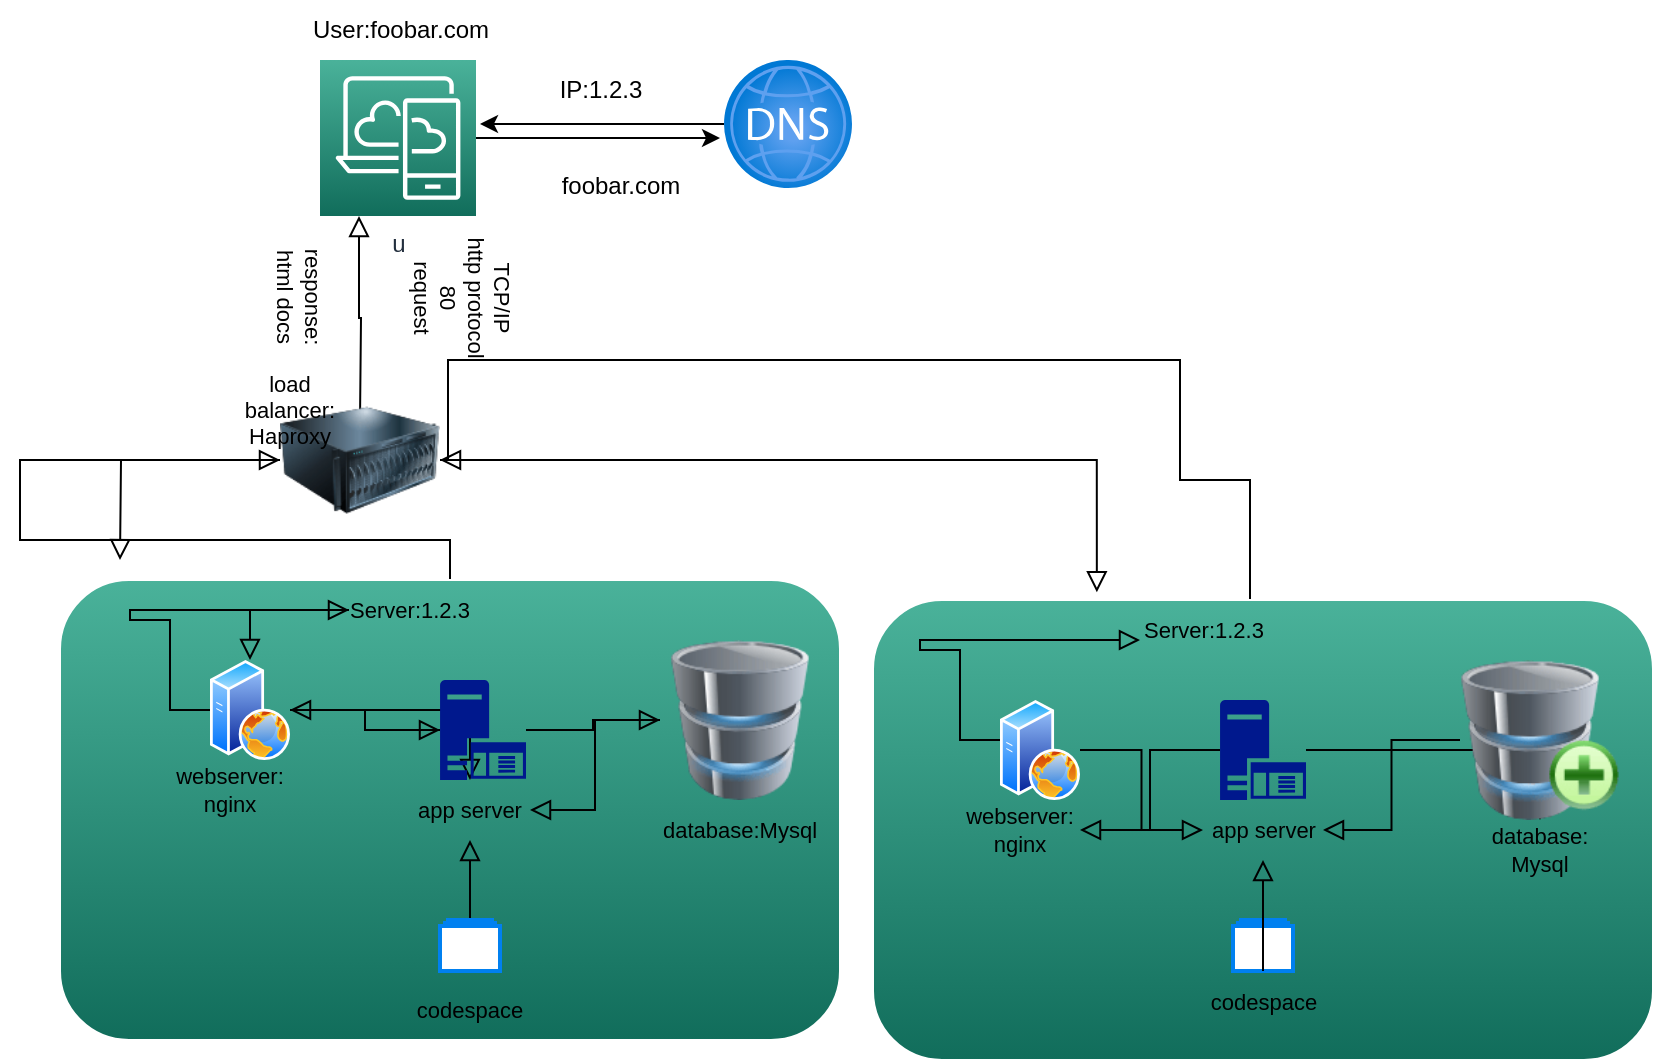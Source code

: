 <mxfile version="21.1.1" type="github">
  <diagram id="C5RBs43oDa-KdzZeNtuy" name="Page-1">
    <mxGraphModel dx="880" dy="395" grid="1" gridSize="10" guides="1" tooltips="1" connect="1" arrows="1" fold="1" page="1" pageScale="1" pageWidth="827" pageHeight="1169" math="0" shadow="0">
      <root>
        <mxCell id="WIyWlLk6GJQsqaUBKTNV-0" />
        <mxCell id="WIyWlLk6GJQsqaUBKTNV-1" parent="WIyWlLk6GJQsqaUBKTNV-0" />
        <mxCell id="SjaqRtaskE_e7vW0ZwbB-1" style="edgeStyle=orthogonalEdgeStyle;rounded=0;orthogonalLoop=1;jettySize=auto;html=1;" edge="1" parent="WIyWlLk6GJQsqaUBKTNV-1" source="SjaqRtaskE_e7vW0ZwbB-0">
          <mxGeometry relative="1" as="geometry">
            <mxPoint x="380" y="79" as="targetPoint" />
          </mxGeometry>
        </mxCell>
        <mxCell id="SjaqRtaskE_e7vW0ZwbB-0" value="u" style="sketch=0;points=[[0,0,0],[0.25,0,0],[0.5,0,0],[0.75,0,0],[1,0,0],[0,1,0],[0.25,1,0],[0.5,1,0],[0.75,1,0],[1,1,0],[0,0.25,0],[0,0.5,0],[0,0.75,0],[1,0.25,0],[1,0.5,0],[1,0.75,0]];outlineConnect=0;fontColor=#232F3E;gradientColor=#4AB29A;gradientDirection=north;fillColor=#116D5B;strokeColor=#ffffff;dashed=0;verticalLabelPosition=bottom;verticalAlign=top;align=center;html=1;fontSize=12;fontStyle=0;aspect=fixed;shape=mxgraph.aws4.resourceIcon;resIcon=mxgraph.aws4.desktop_and_app_streaming;" vertex="1" parent="WIyWlLk6GJQsqaUBKTNV-1">
          <mxGeometry x="180" y="40" width="78" height="78" as="geometry" />
        </mxCell>
        <mxCell id="SjaqRtaskE_e7vW0ZwbB-3" style="edgeStyle=orthogonalEdgeStyle;rounded=0;orthogonalLoop=1;jettySize=auto;html=1;" edge="1" parent="WIyWlLk6GJQsqaUBKTNV-1" source="SjaqRtaskE_e7vW0ZwbB-2">
          <mxGeometry relative="1" as="geometry">
            <mxPoint x="260" y="72" as="targetPoint" />
          </mxGeometry>
        </mxCell>
        <mxCell id="SjaqRtaskE_e7vW0ZwbB-2" value="" style="image;aspect=fixed;html=1;points=[];align=center;fontSize=12;image=img/lib/azure2/networking/DNS_Zones.svg;" vertex="1" parent="WIyWlLk6GJQsqaUBKTNV-1">
          <mxGeometry x="382" y="40" width="64" height="64" as="geometry" />
        </mxCell>
        <mxCell id="SjaqRtaskE_e7vW0ZwbB-4" value="foobar.com" style="text;html=1;align=center;verticalAlign=middle;resizable=0;points=[];autosize=1;strokeColor=none;fillColor=none;" vertex="1" parent="WIyWlLk6GJQsqaUBKTNV-1">
          <mxGeometry x="290" y="88" width="80" height="30" as="geometry" />
        </mxCell>
        <mxCell id="SjaqRtaskE_e7vW0ZwbB-5" value="IP:1.2.3" style="text;html=1;align=center;verticalAlign=middle;resizable=0;points=[];autosize=1;strokeColor=none;fillColor=none;" vertex="1" parent="WIyWlLk6GJQsqaUBKTNV-1">
          <mxGeometry x="290" y="40" width="60" height="30" as="geometry" />
        </mxCell>
        <mxCell id="SjaqRtaskE_e7vW0ZwbB-6" value="User:foobar.com" style="text;html=1;align=center;verticalAlign=middle;resizable=0;points=[];autosize=1;strokeColor=none;fillColor=none;" vertex="1" parent="WIyWlLk6GJQsqaUBKTNV-1">
          <mxGeometry x="165" y="10" width="110" height="30" as="geometry" />
        </mxCell>
        <mxCell id="SjaqRtaskE_e7vW0ZwbB-32" style="edgeStyle=orthogonalEdgeStyle;shape=connector;rounded=0;orthogonalLoop=1;jettySize=auto;html=1;shadow=0;labelBackgroundColor=none;strokeColor=default;strokeWidth=1;fontFamily=Helvetica;fontSize=11;fontColor=default;endArrow=block;endFill=0;endSize=8;entryX=0.25;entryY=1;entryDx=0;entryDy=0;entryPerimeter=0;" edge="1" parent="WIyWlLk6GJQsqaUBKTNV-1" target="SjaqRtaskE_e7vW0ZwbB-0">
          <mxGeometry relative="1" as="geometry">
            <mxPoint x="200" y="130" as="targetPoint" />
            <mxPoint x="200" y="220" as="sourcePoint" />
          </mxGeometry>
        </mxCell>
        <mxCell id="SjaqRtaskE_e7vW0ZwbB-49" style="edgeStyle=orthogonalEdgeStyle;shape=connector;rounded=0;orthogonalLoop=1;jettySize=auto;html=1;entryX=0;entryY=0.5;entryDx=0;entryDy=0;shadow=0;labelBackgroundColor=none;strokeColor=default;strokeWidth=1;fontFamily=Helvetica;fontSize=11;fontColor=default;endArrow=block;endFill=0;endSize=8;" edge="1" parent="WIyWlLk6GJQsqaUBKTNV-1" source="SjaqRtaskE_e7vW0ZwbB-12" target="SjaqRtaskE_e7vW0ZwbB-44">
          <mxGeometry relative="1" as="geometry" />
        </mxCell>
        <mxCell id="SjaqRtaskE_e7vW0ZwbB-12" value="" style="rounded=1;whiteSpace=wrap;html=1;verticalAlign=top;fillColor=#116D5B;strokeColor=#ffffff;fontColor=#232F3E;sketch=0;gradientColor=#4AB29A;gradientDirection=north;dashed=0;fontStyle=0;movable=0;resizable=0;rotatable=0;deletable=0;editable=0;locked=1;connectable=0;" vertex="1" parent="WIyWlLk6GJQsqaUBKTNV-1">
          <mxGeometry x="50" y="300" width="390" height="230" as="geometry" />
        </mxCell>
        <mxCell id="SjaqRtaskE_e7vW0ZwbB-15" value="codespace" style="text;html=1;strokeColor=none;fillColor=none;align=center;verticalAlign=middle;whiteSpace=wrap;rounded=0;fontSize=11;fontFamily=Helvetica;fontColor=default;" vertex="1" parent="WIyWlLk6GJQsqaUBKTNV-1">
          <mxGeometry x="225" y="500" width="60" height="30" as="geometry" />
        </mxCell>
        <mxCell id="SjaqRtaskE_e7vW0ZwbB-35" value="" style="edgeStyle=orthogonalEdgeStyle;shape=connector;rounded=0;orthogonalLoop=1;jettySize=auto;html=1;shadow=0;labelBackgroundColor=none;strokeColor=default;strokeWidth=1;fontFamily=Helvetica;fontSize=11;fontColor=default;endArrow=block;endFill=0;endSize=8;" edge="1" parent="WIyWlLk6GJQsqaUBKTNV-1" source="SjaqRtaskE_e7vW0ZwbB-16" target="SjaqRtaskE_e7vW0ZwbB-17">
          <mxGeometry relative="1" as="geometry" />
        </mxCell>
        <mxCell id="SjaqRtaskE_e7vW0ZwbB-16" value="Server:1.2.3" style="text;html=1;strokeColor=none;fillColor=none;align=center;verticalAlign=middle;whiteSpace=wrap;rounded=0;fontSize=11;fontFamily=Helvetica;fontColor=default;movable=1;resizable=1;rotatable=1;deletable=1;editable=1;locked=0;connectable=1;" vertex="1" parent="WIyWlLk6GJQsqaUBKTNV-1">
          <mxGeometry x="194.5" y="300" width="60" height="30" as="geometry" />
        </mxCell>
        <mxCell id="SjaqRtaskE_e7vW0ZwbB-21" value="" style="edgeStyle=orthogonalEdgeStyle;shape=connector;rounded=0;orthogonalLoop=1;jettySize=auto;html=1;shadow=0;labelBackgroundColor=none;strokeColor=default;strokeWidth=1;fontFamily=Helvetica;fontSize=11;fontColor=default;endArrow=block;endFill=0;endSize=8;" edge="1" parent="WIyWlLk6GJQsqaUBKTNV-1" source="SjaqRtaskE_e7vW0ZwbB-17" target="SjaqRtaskE_e7vW0ZwbB-19">
          <mxGeometry relative="1" as="geometry" />
        </mxCell>
        <mxCell id="SjaqRtaskE_e7vW0ZwbB-36" value="" style="edgeStyle=orthogonalEdgeStyle;shape=connector;rounded=0;orthogonalLoop=1;jettySize=auto;html=1;shadow=0;labelBackgroundColor=none;strokeColor=default;strokeWidth=1;fontFamily=Helvetica;fontSize=11;fontColor=default;endArrow=block;endFill=0;endSize=8;movable=0;resizable=0;rotatable=0;deletable=0;editable=0;locked=1;connectable=0;" edge="1" parent="WIyWlLk6GJQsqaUBKTNV-1" source="SjaqRtaskE_e7vW0ZwbB-17" target="SjaqRtaskE_e7vW0ZwbB-23">
          <mxGeometry relative="1" as="geometry" />
        </mxCell>
        <mxCell id="SjaqRtaskE_e7vW0ZwbB-38" value="" style="edgeStyle=orthogonalEdgeStyle;shape=connector;rounded=0;orthogonalLoop=1;jettySize=auto;html=1;shadow=0;labelBackgroundColor=none;strokeColor=default;strokeWidth=1;fontFamily=Helvetica;fontSize=11;fontColor=default;endArrow=block;endFill=0;endSize=8;movable=1;resizable=1;rotatable=1;deletable=1;editable=1;locked=0;connectable=1;" edge="1" parent="WIyWlLk6GJQsqaUBKTNV-1" source="SjaqRtaskE_e7vW0ZwbB-17" target="SjaqRtaskE_e7vW0ZwbB-16">
          <mxGeometry relative="1" as="geometry">
            <mxPoint x="85" y="365" as="targetPoint" />
            <Array as="points">
              <mxPoint x="105" y="365" />
              <mxPoint x="105" y="320" />
              <mxPoint x="85" y="320" />
              <mxPoint x="85" y="315" />
            </Array>
          </mxGeometry>
        </mxCell>
        <mxCell id="SjaqRtaskE_e7vW0ZwbB-17" value="" style="image;aspect=fixed;perimeter=ellipsePerimeter;html=1;align=center;shadow=0;dashed=0;spacingTop=3;image=img/lib/active_directory/web_server.svg;fontFamily=Helvetica;fontSize=11;fontColor=default;movable=1;resizable=1;rotatable=1;deletable=1;editable=1;locked=0;connectable=1;" vertex="1" parent="WIyWlLk6GJQsqaUBKTNV-1">
          <mxGeometry x="125" y="340" width="40" height="50" as="geometry" />
        </mxCell>
        <mxCell id="SjaqRtaskE_e7vW0ZwbB-18" value="webserver:&lt;br&gt;nginx" style="text;html=1;strokeColor=none;fillColor=none;align=center;verticalAlign=middle;whiteSpace=wrap;rounded=0;fontSize=11;fontFamily=Helvetica;fontColor=default;movable=0;resizable=0;rotatable=0;deletable=0;editable=0;locked=1;connectable=0;" vertex="1" parent="WIyWlLk6GJQsqaUBKTNV-1">
          <mxGeometry x="105" y="390" width="60" height="30" as="geometry" />
        </mxCell>
        <mxCell id="SjaqRtaskE_e7vW0ZwbB-20" style="edgeStyle=orthogonalEdgeStyle;shape=connector;rounded=0;orthogonalLoop=1;jettySize=auto;html=1;shadow=0;labelBackgroundColor=none;strokeColor=default;strokeWidth=1;fontFamily=Helvetica;fontSize=11;fontColor=default;endArrow=block;endFill=0;endSize=8;movable=0;resizable=0;rotatable=0;deletable=0;editable=0;locked=1;connectable=0;" edge="1" parent="WIyWlLk6GJQsqaUBKTNV-1" source="SjaqRtaskE_e7vW0ZwbB-19" target="SjaqRtaskE_e7vW0ZwbB-17">
          <mxGeometry relative="1" as="geometry" />
        </mxCell>
        <mxCell id="SjaqRtaskE_e7vW0ZwbB-31" style="edgeStyle=orthogonalEdgeStyle;shape=connector;rounded=0;orthogonalLoop=1;jettySize=auto;html=1;shadow=0;labelBackgroundColor=none;strokeColor=default;strokeWidth=1;fontFamily=Helvetica;fontSize=11;fontColor=default;endArrow=block;endFill=0;endSize=8;movable=0;resizable=0;rotatable=0;deletable=0;editable=0;locked=1;connectable=0;" edge="1" parent="WIyWlLk6GJQsqaUBKTNV-1" source="SjaqRtaskE_e7vW0ZwbB-19" target="SjaqRtaskE_e7vW0ZwbB-22">
          <mxGeometry relative="1" as="geometry" />
        </mxCell>
        <mxCell id="SjaqRtaskE_e7vW0ZwbB-19" value="" style="sketch=0;aspect=fixed;pointerEvents=1;shadow=0;dashed=0;html=1;strokeColor=none;labelPosition=center;verticalLabelPosition=bottom;verticalAlign=top;align=center;fillColor=#00188D;shape=mxgraph.mscae.enterprise.application_server;fontFamily=Helvetica;fontSize=11;fontColor=default;movable=1;resizable=1;rotatable=1;deletable=1;editable=1;locked=0;connectable=1;" vertex="1" parent="WIyWlLk6GJQsqaUBKTNV-1">
          <mxGeometry x="240" y="350" width="43" height="50" as="geometry" />
        </mxCell>
        <mxCell id="SjaqRtaskE_e7vW0ZwbB-28" value="" style="edgeStyle=orthogonalEdgeStyle;shape=connector;rounded=0;orthogonalLoop=1;jettySize=auto;html=1;shadow=0;labelBackgroundColor=none;strokeColor=default;strokeWidth=1;fontFamily=Helvetica;fontSize=11;fontColor=default;endArrow=block;endFill=0;endSize=8;movable=0;resizable=0;rotatable=0;deletable=0;editable=0;locked=1;connectable=0;" edge="1" parent="WIyWlLk6GJQsqaUBKTNV-1" source="SjaqRtaskE_e7vW0ZwbB-22" target="SjaqRtaskE_e7vW0ZwbB-23">
          <mxGeometry relative="1" as="geometry" />
        </mxCell>
        <mxCell id="SjaqRtaskE_e7vW0ZwbB-22" value="" style="image;html=1;image=img/lib/clip_art/computers/Database_128x128.png;fontFamily=Helvetica;fontSize=11;fontColor=default;movable=0;resizable=0;rotatable=0;deletable=0;editable=0;locked=1;connectable=0;" vertex="1" parent="WIyWlLk6GJQsqaUBKTNV-1">
          <mxGeometry x="350" y="330" width="80" height="80" as="geometry" />
        </mxCell>
        <mxCell id="SjaqRtaskE_e7vW0ZwbB-23" value="app server" style="text;html=1;strokeColor=none;fillColor=none;align=center;verticalAlign=middle;whiteSpace=wrap;rounded=0;fontSize=11;fontFamily=Helvetica;fontColor=default;movable=0;resizable=0;rotatable=0;deletable=0;editable=0;locked=1;connectable=0;" vertex="1" parent="WIyWlLk6GJQsqaUBKTNV-1">
          <mxGeometry x="225" y="400" width="60" height="30" as="geometry" />
        </mxCell>
        <mxCell id="SjaqRtaskE_e7vW0ZwbB-24" value="database:Mysql" style="text;html=1;strokeColor=none;fillColor=none;align=center;verticalAlign=middle;whiteSpace=wrap;rounded=0;fontSize=11;fontFamily=Helvetica;fontColor=default;" vertex="1" parent="WIyWlLk6GJQsqaUBKTNV-1">
          <mxGeometry x="360" y="410" width="60" height="30" as="geometry" />
        </mxCell>
        <mxCell id="SjaqRtaskE_e7vW0ZwbB-27" value="" style="edgeStyle=orthogonalEdgeStyle;shape=connector;rounded=0;orthogonalLoop=1;jettySize=auto;html=1;shadow=0;labelBackgroundColor=none;strokeColor=default;strokeWidth=1;fontFamily=Helvetica;fontSize=11;fontColor=default;endArrow=block;endFill=0;endSize=8;" edge="1" parent="WIyWlLk6GJQsqaUBKTNV-1" source="SjaqRtaskE_e7vW0ZwbB-25" target="SjaqRtaskE_e7vW0ZwbB-23">
          <mxGeometry relative="1" as="geometry" />
        </mxCell>
        <mxCell id="SjaqRtaskE_e7vW0ZwbB-25" value="" style="html=1;verticalLabelPosition=bottom;align=center;labelBackgroundColor=#ffffff;verticalAlign=top;strokeWidth=2;strokeColor=#0080F0;shadow=0;dashed=0;shape=mxgraph.ios7.icons.folders;fontFamily=Helvetica;fontSize=11;fontColor=default;movable=0;resizable=0;rotatable=0;deletable=0;editable=0;locked=1;connectable=0;" vertex="1" parent="WIyWlLk6GJQsqaUBKTNV-1">
          <mxGeometry x="240" y="470" width="30" height="25.5" as="geometry" />
        </mxCell>
        <mxCell id="SjaqRtaskE_e7vW0ZwbB-33" value="TCP/IP&lt;br&gt;http protocol&lt;br&gt;80&lt;br&gt;request" style="text;html=1;strokeColor=none;fillColor=none;align=center;verticalAlign=middle;whiteSpace=wrap;rounded=0;fontSize=11;fontFamily=Helvetica;fontColor=default;rotation=90;" vertex="1" parent="WIyWlLk6GJQsqaUBKTNV-1">
          <mxGeometry x="216.5" y="133.5" width="70" height="50" as="geometry" />
        </mxCell>
        <mxCell id="SjaqRtaskE_e7vW0ZwbB-34" value="response:&lt;br&gt;html docs" style="text;html=1;strokeColor=none;fillColor=none;align=center;verticalAlign=middle;whiteSpace=wrap;rounded=0;fontSize=11;fontFamily=Helvetica;fontColor=default;rotation=90;" vertex="1" parent="WIyWlLk6GJQsqaUBKTNV-1">
          <mxGeometry x="140" y="143.5" width="60" height="30" as="geometry" />
        </mxCell>
        <mxCell id="SjaqRtaskE_e7vW0ZwbB-48" style="edgeStyle=orthogonalEdgeStyle;shape=connector;rounded=0;orthogonalLoop=1;jettySize=auto;html=1;shadow=0;labelBackgroundColor=none;strokeColor=default;strokeWidth=1;fontFamily=Helvetica;fontSize=11;fontColor=default;endArrow=block;endFill=0;endSize=8;" edge="1" parent="WIyWlLk6GJQsqaUBKTNV-1" source="SjaqRtaskE_e7vW0ZwbB-42" target="SjaqRtaskE_e7vW0ZwbB-44">
          <mxGeometry relative="1" as="geometry">
            <mxPoint x="280" y="220" as="targetPoint" />
            <Array as="points">
              <mxPoint x="645" y="250" />
              <mxPoint x="610" y="250" />
              <mxPoint x="610" y="190" />
              <mxPoint x="244" y="190" />
              <mxPoint x="244" y="240" />
            </Array>
          </mxGeometry>
        </mxCell>
        <mxCell id="SjaqRtaskE_e7vW0ZwbB-42" value="" style="rounded=1;whiteSpace=wrap;html=1;verticalAlign=top;fillColor=#116D5B;strokeColor=#ffffff;fontColor=#232F3E;sketch=0;gradientColor=#4AB29A;gradientDirection=north;dashed=0;fontStyle=0;movable=1;resizable=1;rotatable=1;deletable=1;editable=1;locked=0;connectable=1;" vertex="1" parent="WIyWlLk6GJQsqaUBKTNV-1">
          <mxGeometry x="456.5" y="310" width="390" height="230" as="geometry" />
        </mxCell>
        <mxCell id="SjaqRtaskE_e7vW0ZwbB-45" style="edgeStyle=orthogonalEdgeStyle;shape=connector;rounded=0;orthogonalLoop=1;jettySize=auto;html=1;entryX=0.287;entryY=-0.017;entryDx=0;entryDy=0;entryPerimeter=0;shadow=0;labelBackgroundColor=none;strokeColor=default;strokeWidth=1;fontFamily=Helvetica;fontSize=11;fontColor=default;endArrow=block;endFill=0;endSize=8;" edge="1" parent="WIyWlLk6GJQsqaUBKTNV-1" source="SjaqRtaskE_e7vW0ZwbB-44" target="SjaqRtaskE_e7vW0ZwbB-42">
          <mxGeometry relative="1" as="geometry" />
        </mxCell>
        <mxCell id="SjaqRtaskE_e7vW0ZwbB-46" style="edgeStyle=orthogonalEdgeStyle;shape=connector;rounded=0;orthogonalLoop=1;jettySize=auto;html=1;shadow=0;labelBackgroundColor=none;strokeColor=default;strokeWidth=1;fontFamily=Helvetica;fontSize=11;fontColor=default;endArrow=block;endFill=0;endSize=8;" edge="1" parent="WIyWlLk6GJQsqaUBKTNV-1" source="SjaqRtaskE_e7vW0ZwbB-44">
          <mxGeometry relative="1" as="geometry">
            <mxPoint x="80" y="290" as="targetPoint" />
          </mxGeometry>
        </mxCell>
        <mxCell id="SjaqRtaskE_e7vW0ZwbB-44" value="" style="image;html=1;image=img/lib/clip_art/computers/Server_128x128.png;fontFamily=Helvetica;fontSize=11;fontColor=default;" vertex="1" parent="WIyWlLk6GJQsqaUBKTNV-1">
          <mxGeometry x="160" y="200" width="80" height="80" as="geometry" />
        </mxCell>
        <mxCell id="SjaqRtaskE_e7vW0ZwbB-50" value="load balancer:&lt;br&gt;Haproxy" style="text;html=1;strokeColor=none;fillColor=none;align=center;verticalAlign=middle;whiteSpace=wrap;rounded=0;fontSize=11;fontFamily=Helvetica;fontColor=default;" vertex="1" parent="WIyWlLk6GJQsqaUBKTNV-1">
          <mxGeometry x="134.5" y="200" width="60" height="30" as="geometry" />
        </mxCell>
        <mxCell id="SjaqRtaskE_e7vW0ZwbB-64" value="" style="edgeStyle=orthogonalEdgeStyle;shape=connector;rounded=0;orthogonalLoop=1;jettySize=auto;html=1;shadow=0;labelBackgroundColor=none;strokeColor=default;strokeWidth=1;fontFamily=Helvetica;fontSize=11;fontColor=default;endArrow=block;endFill=0;endSize=8;" edge="1" parent="WIyWlLk6GJQsqaUBKTNV-1" source="SjaqRtaskE_e7vW0ZwbB-51" target="SjaqRtaskE_e7vW0ZwbB-57">
          <mxGeometry relative="1" as="geometry" />
        </mxCell>
        <mxCell id="SjaqRtaskE_e7vW0ZwbB-51" value="" style="image;aspect=fixed;perimeter=ellipsePerimeter;html=1;align=center;shadow=0;dashed=0;spacingTop=3;image=img/lib/active_directory/web_server.svg;fontFamily=Helvetica;fontSize=11;fontColor=default;movable=1;resizable=1;rotatable=1;deletable=1;editable=1;locked=0;connectable=1;" vertex="1" parent="WIyWlLk6GJQsqaUBKTNV-1">
          <mxGeometry x="520" y="360" width="40" height="50" as="geometry" />
        </mxCell>
        <mxCell id="SjaqRtaskE_e7vW0ZwbB-63" value="" style="edgeStyle=orthogonalEdgeStyle;shape=connector;rounded=0;orthogonalLoop=1;jettySize=auto;html=1;shadow=0;labelBackgroundColor=none;strokeColor=default;strokeWidth=1;fontFamily=Helvetica;fontSize=11;fontColor=default;endArrow=block;endFill=0;endSize=8;" edge="1" parent="WIyWlLk6GJQsqaUBKTNV-1" source="SjaqRtaskE_e7vW0ZwbB-52" target="SjaqRtaskE_e7vW0ZwbB-59">
          <mxGeometry relative="1" as="geometry" />
        </mxCell>
        <mxCell id="SjaqRtaskE_e7vW0ZwbB-65" value="" style="edgeStyle=orthogonalEdgeStyle;shape=connector;rounded=0;orthogonalLoop=1;jettySize=auto;html=1;shadow=0;labelBackgroundColor=none;strokeColor=default;strokeWidth=1;fontFamily=Helvetica;fontSize=11;fontColor=default;endArrow=block;endFill=0;endSize=8;" edge="1" parent="WIyWlLk6GJQsqaUBKTNV-1" source="SjaqRtaskE_e7vW0ZwbB-52" target="SjaqRtaskE_e7vW0ZwbB-58">
          <mxGeometry relative="1" as="geometry" />
        </mxCell>
        <mxCell id="SjaqRtaskE_e7vW0ZwbB-52" value="" style="sketch=0;aspect=fixed;pointerEvents=1;shadow=0;dashed=0;html=1;strokeColor=none;labelPosition=center;verticalLabelPosition=bottom;verticalAlign=top;align=center;fillColor=#00188D;shape=mxgraph.mscae.enterprise.application_server;fontFamily=Helvetica;fontSize=11;fontColor=default;movable=1;resizable=1;rotatable=1;deletable=1;editable=1;locked=0;connectable=1;" vertex="1" parent="WIyWlLk6GJQsqaUBKTNV-1">
          <mxGeometry x="630" y="360" width="43" height="50" as="geometry" />
        </mxCell>
        <mxCell id="SjaqRtaskE_e7vW0ZwbB-53" value="Server:1.2.3" style="text;html=1;strokeColor=none;fillColor=none;align=center;verticalAlign=middle;whiteSpace=wrap;rounded=0;fontSize=11;fontFamily=Helvetica;fontColor=default;movable=1;resizable=1;rotatable=1;deletable=1;editable=1;locked=0;connectable=1;" vertex="1" parent="WIyWlLk6GJQsqaUBKTNV-1">
          <mxGeometry x="591.5" y="310" width="60" height="30" as="geometry" />
        </mxCell>
        <mxCell id="SjaqRtaskE_e7vW0ZwbB-54" value="" style="edgeStyle=orthogonalEdgeStyle;shape=connector;rounded=0;orthogonalLoop=1;jettySize=auto;html=1;shadow=0;labelBackgroundColor=none;strokeColor=default;strokeWidth=1;fontFamily=Helvetica;fontSize=11;fontColor=default;endArrow=block;endFill=0;endSize=8;movable=1;resizable=1;rotatable=1;deletable=1;editable=1;locked=0;connectable=1;" edge="1" parent="WIyWlLk6GJQsqaUBKTNV-1">
          <mxGeometry relative="1" as="geometry">
            <mxPoint x="520" y="380" as="sourcePoint" />
            <mxPoint x="590" y="330" as="targetPoint" />
            <Array as="points">
              <mxPoint x="500" y="380" />
              <mxPoint x="500" y="335" />
              <mxPoint x="480" y="335" />
              <mxPoint x="480" y="330" />
            </Array>
          </mxGeometry>
        </mxCell>
        <mxCell id="SjaqRtaskE_e7vW0ZwbB-62" value="" style="edgeStyle=orthogonalEdgeStyle;shape=connector;rounded=0;orthogonalLoop=1;jettySize=auto;html=1;shadow=0;labelBackgroundColor=none;strokeColor=default;strokeWidth=1;fontFamily=Helvetica;fontSize=11;fontColor=default;endArrow=block;endFill=0;endSize=8;" edge="1" parent="WIyWlLk6GJQsqaUBKTNV-1" source="SjaqRtaskE_e7vW0ZwbB-55" target="SjaqRtaskE_e7vW0ZwbB-57">
          <mxGeometry relative="1" as="geometry" />
        </mxCell>
        <mxCell id="SjaqRtaskE_e7vW0ZwbB-55" value="" style="image;html=1;image=img/lib/clip_art/computers/Database_Add_128x128.png;fontFamily=Helvetica;fontSize=11;fontColor=default;" vertex="1" parent="WIyWlLk6GJQsqaUBKTNV-1">
          <mxGeometry x="750" y="340" width="80" height="80" as="geometry" />
        </mxCell>
        <mxCell id="SjaqRtaskE_e7vW0ZwbB-56" value="" style="html=1;verticalLabelPosition=bottom;align=center;labelBackgroundColor=#ffffff;verticalAlign=top;strokeWidth=2;strokeColor=#0080F0;shadow=0;dashed=0;shape=mxgraph.ios7.icons.folders;fontFamily=Helvetica;fontSize=11;fontColor=default;" vertex="1" parent="WIyWlLk6GJQsqaUBKTNV-1">
          <mxGeometry x="636.5" y="470" width="30" height="25.5" as="geometry" />
        </mxCell>
        <mxCell id="SjaqRtaskE_e7vW0ZwbB-57" value="app server" style="text;html=1;strokeColor=none;fillColor=none;align=center;verticalAlign=middle;whiteSpace=wrap;rounded=0;fontSize=11;fontFamily=Helvetica;fontColor=default;" vertex="1" parent="WIyWlLk6GJQsqaUBKTNV-1">
          <mxGeometry x="621.5" y="410" width="60" height="30" as="geometry" />
        </mxCell>
        <mxCell id="SjaqRtaskE_e7vW0ZwbB-58" value="webserver:&lt;br&gt;nginx" style="text;html=1;strokeColor=none;fillColor=none;align=center;verticalAlign=middle;whiteSpace=wrap;rounded=0;fontSize=11;fontFamily=Helvetica;fontColor=default;" vertex="1" parent="WIyWlLk6GJQsqaUBKTNV-1">
          <mxGeometry x="500" y="410" width="60" height="30" as="geometry" />
        </mxCell>
        <mxCell id="SjaqRtaskE_e7vW0ZwbB-59" value="database:&lt;br&gt;Mysql" style="text;html=1;strokeColor=none;fillColor=none;align=center;verticalAlign=middle;whiteSpace=wrap;rounded=0;fontSize=11;fontFamily=Helvetica;fontColor=default;" vertex="1" parent="WIyWlLk6GJQsqaUBKTNV-1">
          <mxGeometry x="760" y="420" width="60" height="30" as="geometry" />
        </mxCell>
        <mxCell id="SjaqRtaskE_e7vW0ZwbB-61" value="" style="edgeStyle=orthogonalEdgeStyle;shape=connector;rounded=0;orthogonalLoop=1;jettySize=auto;html=1;shadow=0;labelBackgroundColor=none;strokeColor=default;strokeWidth=1;fontFamily=Helvetica;fontSize=11;fontColor=default;endArrow=block;endFill=0;endSize=8;" edge="1" parent="WIyWlLk6GJQsqaUBKTNV-1" source="SjaqRtaskE_e7vW0ZwbB-60" target="SjaqRtaskE_e7vW0ZwbB-57">
          <mxGeometry relative="1" as="geometry" />
        </mxCell>
        <mxCell id="SjaqRtaskE_e7vW0ZwbB-60" value="codespace" style="text;html=1;strokeColor=none;fillColor=none;align=center;verticalAlign=middle;whiteSpace=wrap;rounded=0;fontSize=11;fontFamily=Helvetica;fontColor=default;" vertex="1" parent="WIyWlLk6GJQsqaUBKTNV-1">
          <mxGeometry x="621.5" y="495.5" width="60" height="30" as="geometry" />
        </mxCell>
      </root>
    </mxGraphModel>
  </diagram>
</mxfile>
